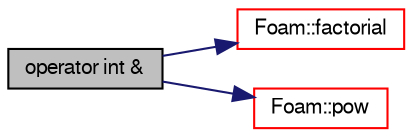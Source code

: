 digraph "operator int &amp;"
{
  bgcolor="transparent";
  edge [fontname="FreeSans",fontsize="10",labelfontname="FreeSans",labelfontsize="10"];
  node [fontname="FreeSans",fontsize="10",shape=record];
  rankdir="LR";
  Node6 [label="operator int &",height=0.2,width=0.4,color="black", fillcolor="grey75", style="filled", fontcolor="black"];
  Node6 -> Node7 [color="midnightblue",fontsize="10",style="solid",fontname="FreeSans"];
  Node7 [label="Foam::factorial",height=0.2,width=0.4,color="red",URL="$a21124.html#aab8154a22fbb1dd3e08fa28ac44c3b4c",tooltip="Return factorial(n) : 0 <= n <= 12. "];
  Node6 -> Node51 [color="midnightblue",fontsize="10",style="solid",fontname="FreeSans"];
  Node51 [label="Foam::pow",height=0.2,width=0.4,color="red",URL="$a21124.html#a7500c8e9d27a442adc75e287de074c7c"];
}
